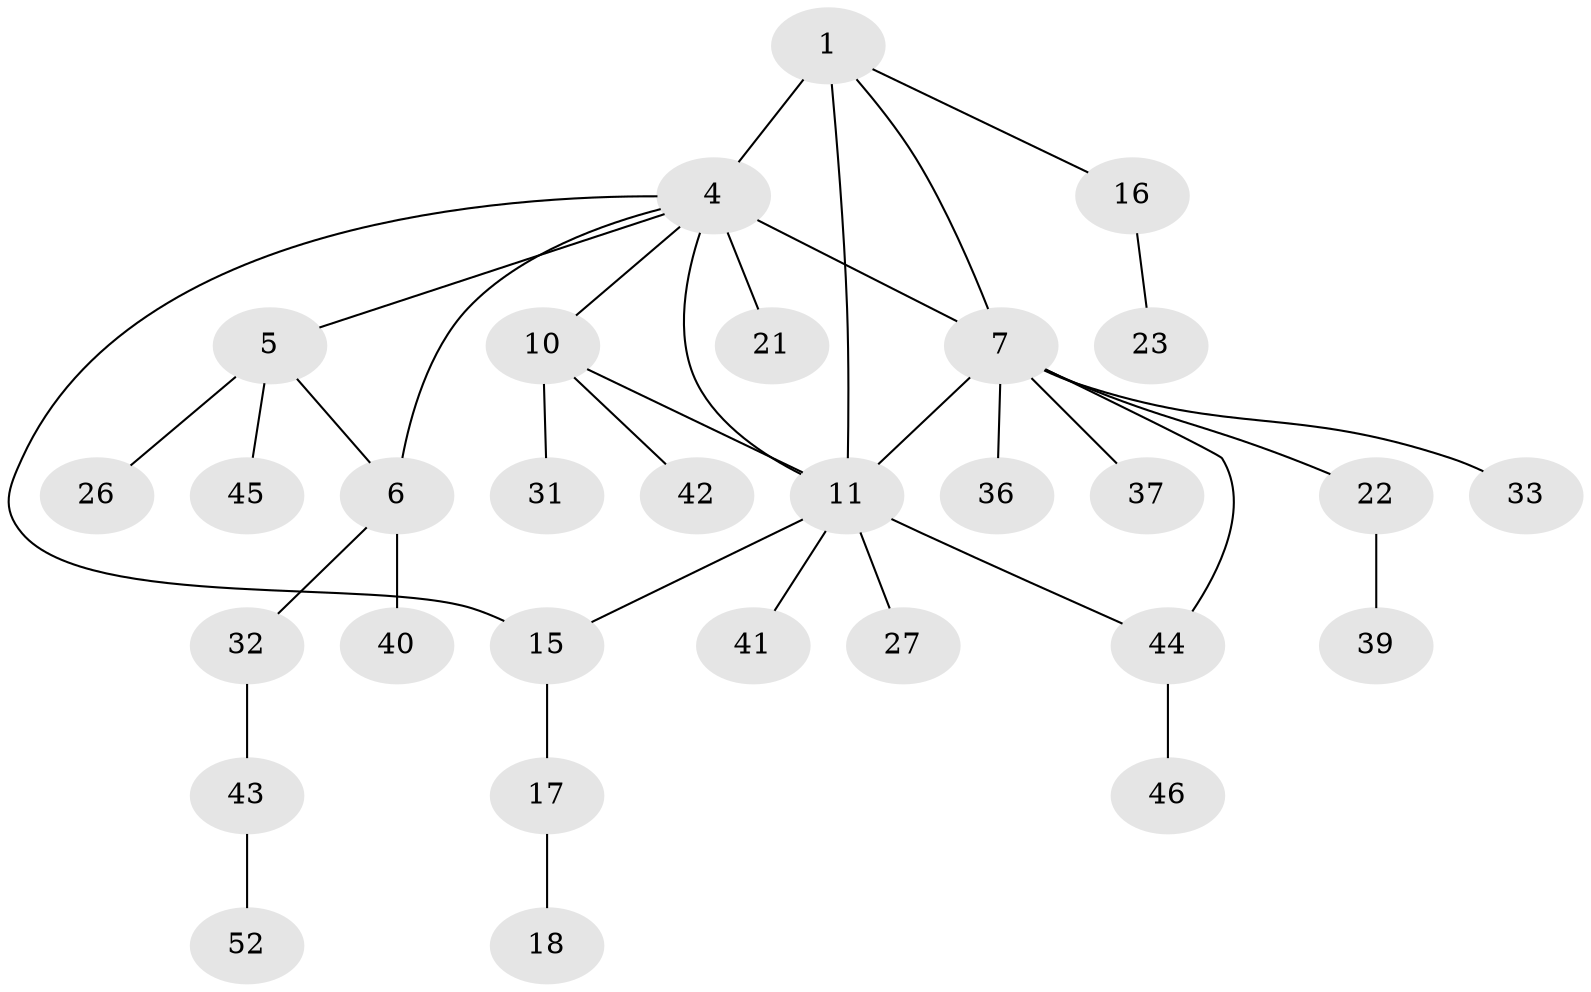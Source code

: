 // original degree distribution, {4: 0.05, 7: 0.08333333333333333, 6: 0.03333333333333333, 10: 0.016666666666666666, 5: 0.05, 2: 0.26666666666666666, 3: 0.05, 1: 0.45}
// Generated by graph-tools (version 1.1) at 2025/19/03/04/25 18:19:48]
// undirected, 30 vertices, 36 edges
graph export_dot {
graph [start="1"]
  node [color=gray90,style=filled];
  1 [super="+2+25+60"];
  4 [super="+30+38+13+54"];
  5;
  6 [super="+19"];
  7 [super="+28+8+9"];
  10 [super="+35+51+59+29"];
  11 [super="+12"];
  15;
  16;
  17;
  18 [super="+55"];
  21 [super="+49+50"];
  22 [super="+34"];
  23;
  26;
  27;
  31;
  32;
  33;
  36;
  37 [super="+56"];
  39;
  40;
  41;
  42;
  43;
  44;
  45;
  46;
  52;
  1 -- 16;
  1 -- 4 [weight=4];
  1 -- 7;
  1 -- 11 [weight=2];
  4 -- 5;
  4 -- 6 [weight=2];
  4 -- 7 [weight=2];
  4 -- 11;
  4 -- 10;
  4 -- 21;
  4 -- 15 [weight=2];
  5 -- 6;
  5 -- 26;
  5 -- 45;
  6 -- 40;
  6 -- 32;
  7 -- 37;
  7 -- 36;
  7 -- 33;
  7 -- 22;
  7 -- 11;
  7 -- 44;
  10 -- 11 [weight=2];
  10 -- 31;
  10 -- 42;
  11 -- 27;
  11 -- 44;
  11 -- 15;
  11 -- 41;
  15 -- 17;
  16 -- 23;
  17 -- 18;
  22 -- 39;
  32 -- 43;
  43 -- 52;
  44 -- 46;
}
